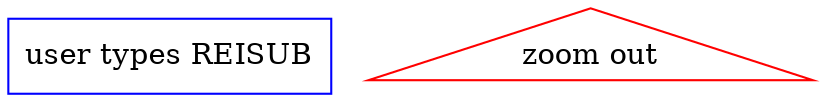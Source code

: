 strict digraph {
	graph [compound=true];
	node [label="\N"];
	user_types_REISUB	[color=blue,
		href="single_layer_2_user_types_REISUB.svg",
		label="user types REISUB",
		shape=rectangle];
	"zoom out"	[color=red,
		href="single_layer_0_top.svg",
		shape=triangle];
}
